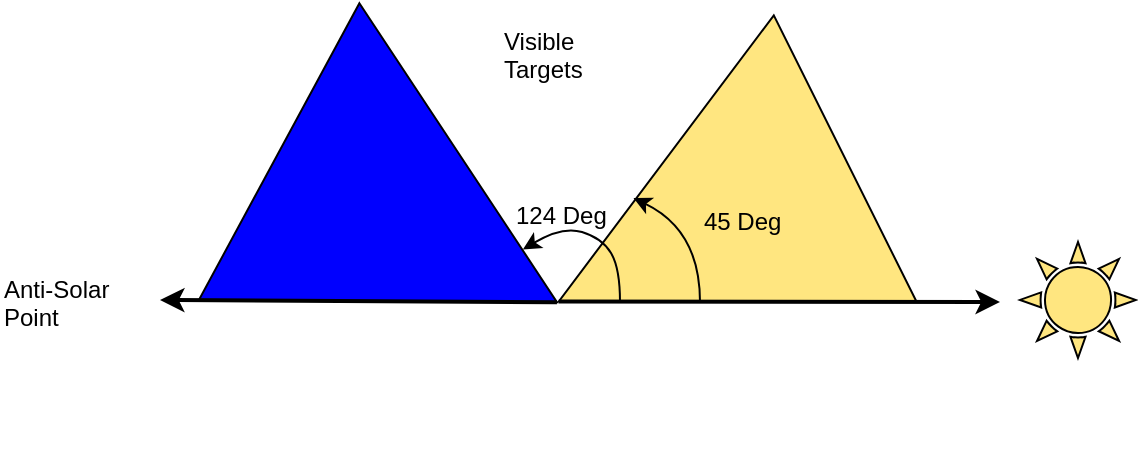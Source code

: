 <mxfile version="10.6.0" type="google"><diagram id="F9dHl-oOs7jUXUgFa72H" name="Page-1"><mxGraphModel dx="577" dy="157" grid="1" gridSize="1" guides="1" tooltips="1" connect="1" arrows="1" fold="1" page="1" pageScale="1" pageWidth="850" pageHeight="1100" math="0" shadow="0"><root><mxCell id="0"/><mxCell id="1" parent="0"/><mxCell id="e41OloB5UQ0fEiBppVRh-1" value="" style="triangle;whiteSpace=wrap;html=1;rotation=153.5;fillColor=#FFE680;" vertex="1" parent="1"><mxGeometry x="471" y="84" width="160" height="160" as="geometry"/></mxCell><mxCell id="e41OloB5UQ0fEiBppVRh-2" value="" style="triangle;whiteSpace=wrap;html=1;rotation=28.4;aspect=fixed;fillColor=#0000FF;" vertex="1" parent="1"><mxGeometry x="330" y="78" width="158" height="169" as="geometry"/></mxCell><mxCell id="e41OloB5UQ0fEiBppVRh-3" value="" style="endArrow=classic;html=1;exitX=1;exitY=0.5;exitDx=0;exitDy=0;strokeWidth=2;" edge="1" parent="1" source="e41OloB5UQ0fEiBppVRh-1"><mxGeometry width="50" height="50" relative="1" as="geometry"><mxPoint x="520" y="280" as="sourcePoint"/><mxPoint x="700" y="200" as="targetPoint"/></mxGeometry></mxCell><mxCell id="e41OloB5UQ0fEiBppVRh-5" value="" style="shape=mxgraph.signs.nature.sun_3;html=1;fillColor=#FFE680;strokeColor=#000000;verticalLabelPosition=bottom;verticalAlign=top;align=center;" vertex="1" parent="1"><mxGeometry x="710" y="170" width="58" height="58" as="geometry"/></mxCell><mxCell id="e41OloB5UQ0fEiBppVRh-6" value="" style="curved=1;endArrow=classic;html=1;entryX=0.647;entryY=0.685;entryDx=0;entryDy=0;entryPerimeter=0;" edge="1" parent="1" target="e41OloB5UQ0fEiBppVRh-1"><mxGeometry width="50" height="50" relative="1" as="geometry"><mxPoint x="550" y="200" as="sourcePoint"/><mxPoint x="580" y="210" as="targetPoint"/><Array as="points"><mxPoint x="550" y="164"/></Array></mxGeometry></mxCell><mxCell id="e41OloB5UQ0fEiBppVRh-7" value="45 Deg" style="text;html=1;resizable=0;points=[];autosize=1;align=left;verticalAlign=top;spacingTop=-4;" vertex="1" parent="1"><mxGeometry x="550" y="150" width="50" height="20" as="geometry"/></mxCell><mxCell id="e41OloB5UQ0fEiBppVRh-8" value="" style="endArrow=classic;html=1;exitX=1;exitY=0.5;exitDx=0;exitDy=0;strokeWidth=2;" edge="1" parent="1" source="e41OloB5UQ0fEiBppVRh-2"><mxGeometry width="50" height="50" relative="1" as="geometry"><mxPoint x="489.524" y="209.905" as="sourcePoint"/><mxPoint x="280" y="199" as="targetPoint"/></mxGeometry></mxCell><mxCell id="e41OloB5UQ0fEiBppVRh-9" value="Anti-Solar&lt;br&gt;Point&lt;br&gt;" style="text;html=1;resizable=0;points=[];autosize=1;align=left;verticalAlign=top;spacingTop=-4;" vertex="1" parent="1"><mxGeometry x="200" y="184" width="70" height="30" as="geometry"/></mxCell><mxCell id="e41OloB5UQ0fEiBppVRh-10" value="Visible&lt;br&gt;Targets" style="text;html=1;resizable=0;points=[];autosize=1;align=left;verticalAlign=top;spacingTop=-4;" vertex="1" parent="1"><mxGeometry x="450" y="60" width="50" height="30" as="geometry"/></mxCell><mxCell id="e41OloB5UQ0fEiBppVRh-12" value="" style="curved=1;endArrow=classic;html=1;strokeWidth=1;entryX=0.826;entryY=0.411;entryDx=0;entryDy=0;entryPerimeter=0;" edge="1" parent="1" target="e41OloB5UQ0fEiBppVRh-2"><mxGeometry width="50" height="50" relative="1" as="geometry"><mxPoint x="510" y="200" as="sourcePoint"/><mxPoint x="450" y="200" as="targetPoint"/><Array as="points"><mxPoint x="510" y="183"/><mxPoint x="501" y="168"/><mxPoint x="481" y="162"/></Array></mxGeometry></mxCell><mxCell id="e41OloB5UQ0fEiBppVRh-13" value="124 Deg" style="text;html=1;resizable=0;points=[];autosize=1;align=left;verticalAlign=top;spacingTop=-4;" vertex="1" parent="1"><mxGeometry x="456" y="147" width="56" height="15" as="geometry"/></mxCell></root></mxGraphModel></diagram></mxfile>